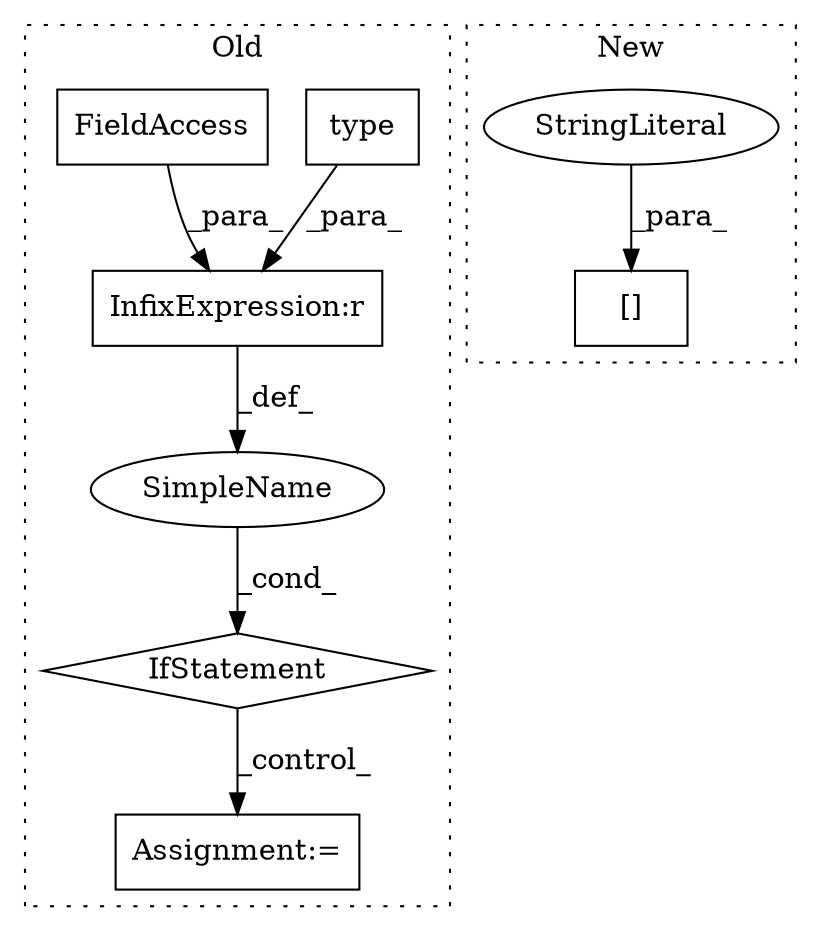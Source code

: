 digraph G {
subgraph cluster0 {
1 [label="type" a="32" s="818,824" l="5,1" shape="box"];
3 [label="InfixExpression:r" a="27" s="825" l="4" shape="box"];
4 [label="IfStatement" a="25" s="814,843" l="4,2" shape="diamond"];
5 [label="Assignment:=" a="7" s="858" l="1" shape="box"];
6 [label="SimpleName" a="42" s="" l="" shape="ellipse"];
7 [label="FieldAccess" a="22" s="829" l="14" shape="box"];
label = "Old";
style="dotted";
}
subgraph cluster1 {
2 [label="[]" a="2" s="911,917" l="2,1" shape="box"];
8 [label="StringLiteral" a="45" s="913" l="4" shape="ellipse"];
label = "New";
style="dotted";
}
1 -> 3 [label="_para_"];
3 -> 6 [label="_def_"];
4 -> 5 [label="_control_"];
6 -> 4 [label="_cond_"];
7 -> 3 [label="_para_"];
8 -> 2 [label="_para_"];
}